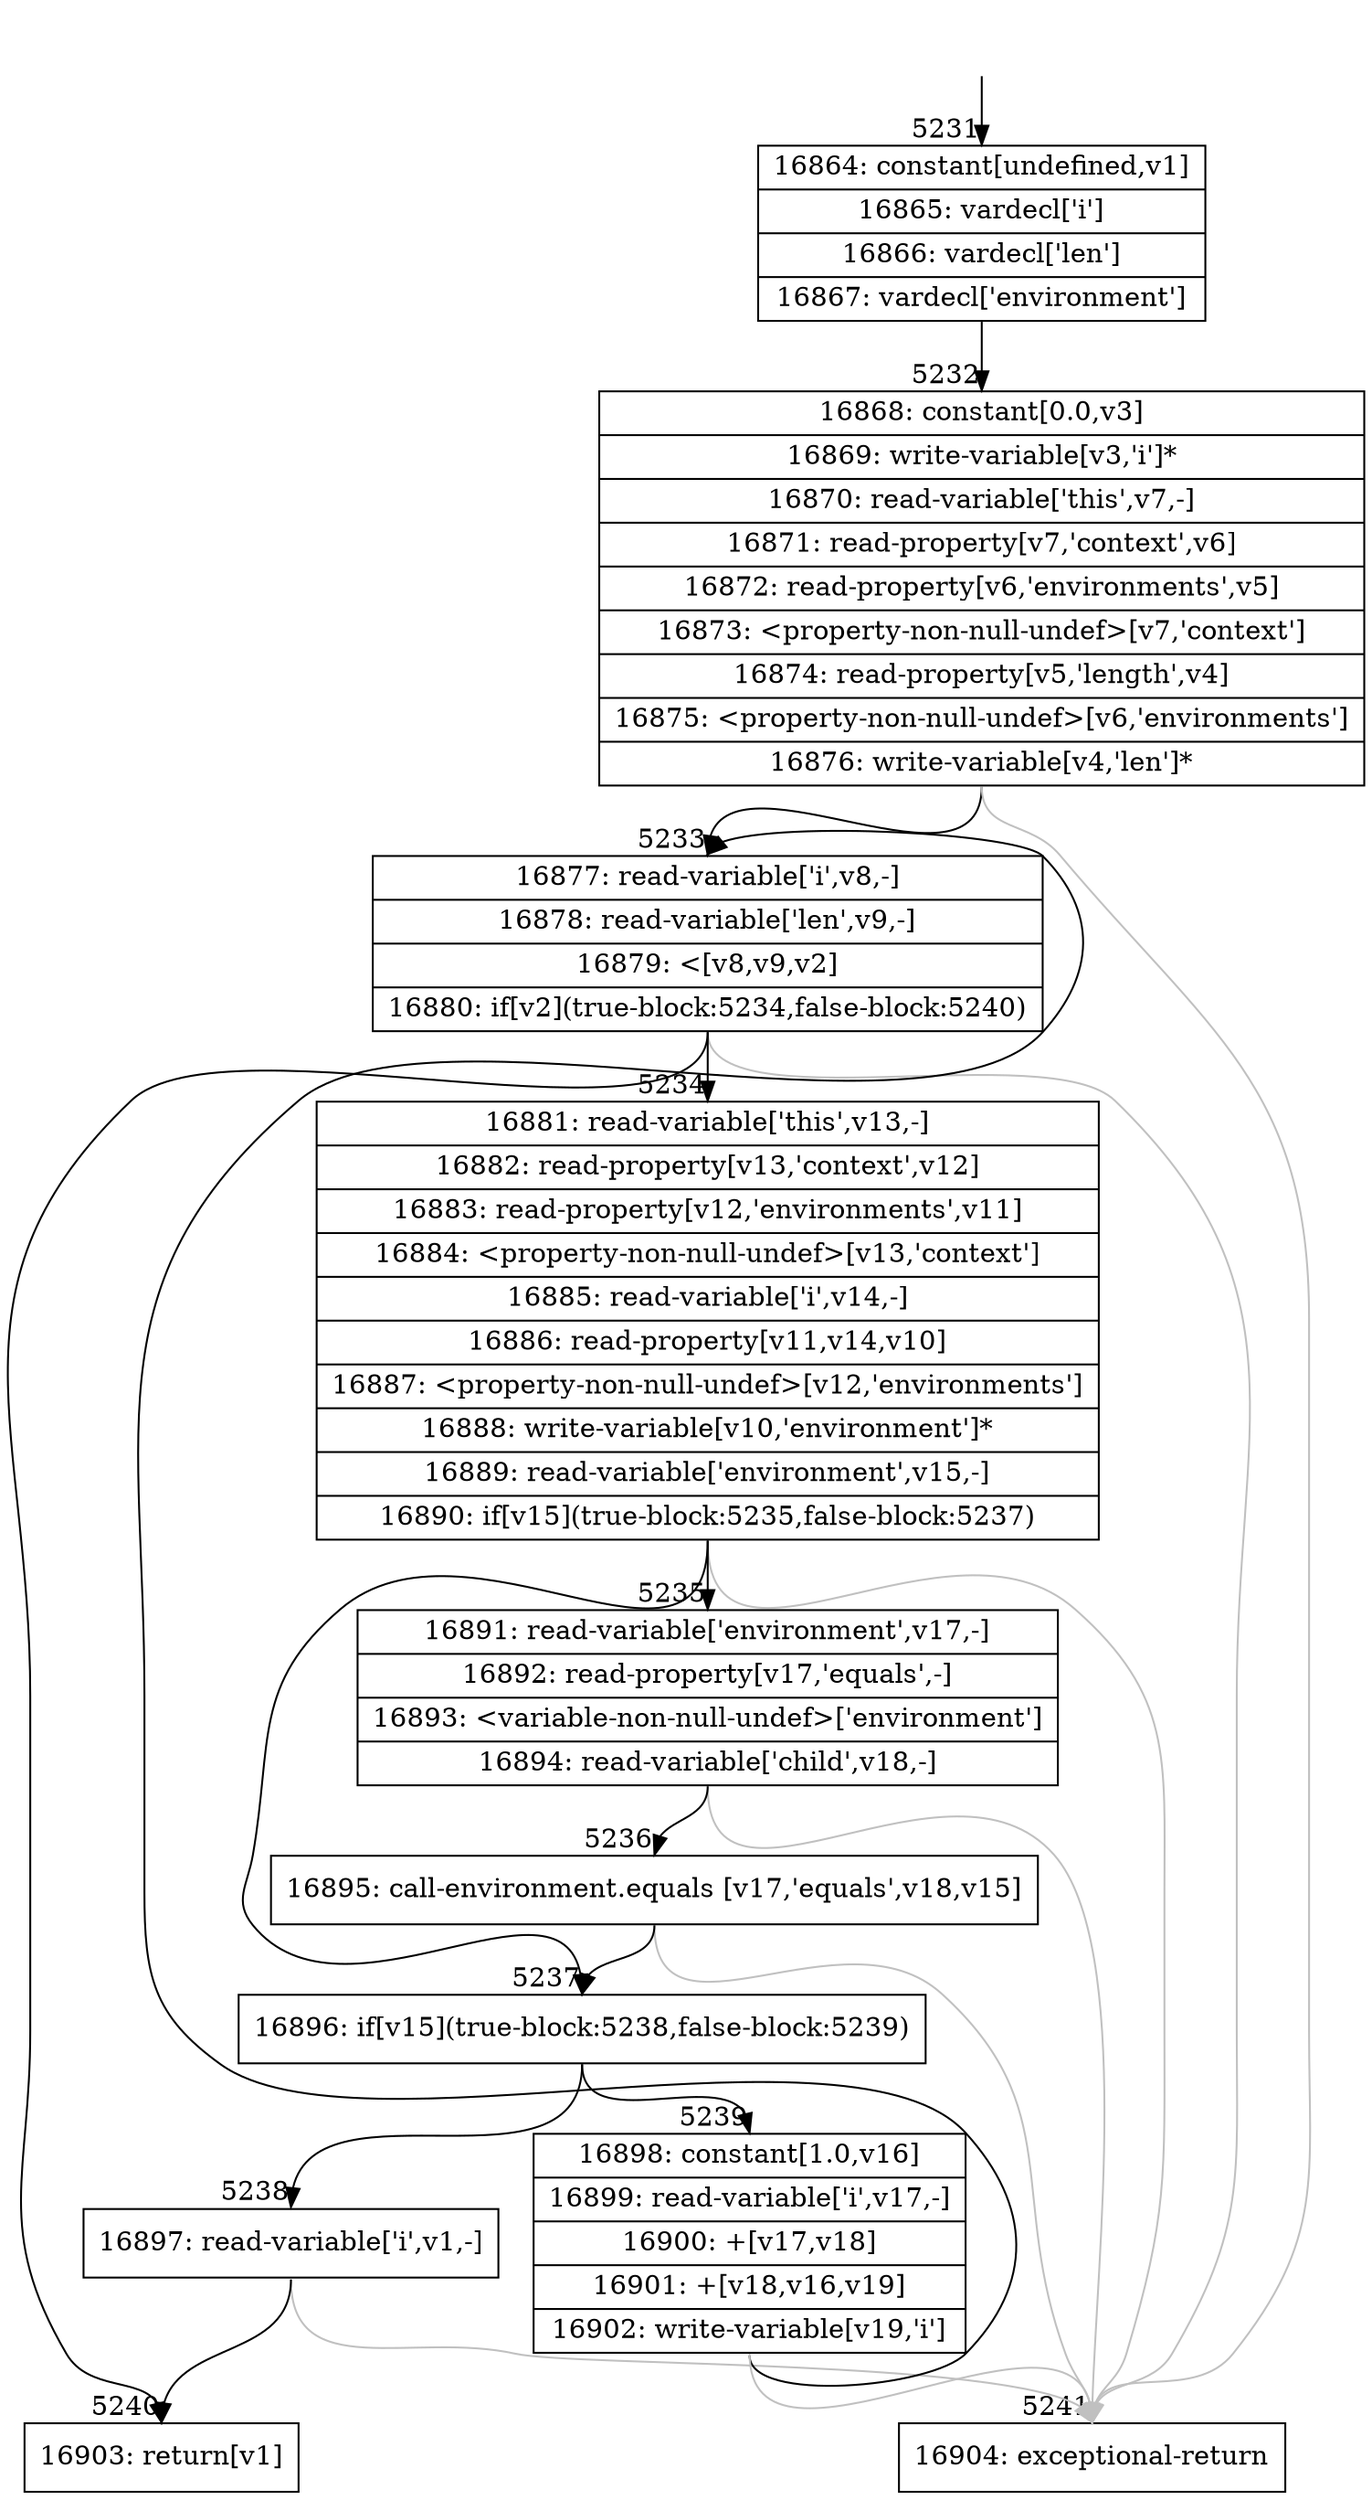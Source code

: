 digraph {
rankdir="TD"
BB_entry244[shape=none,label=""];
BB_entry244 -> BB5231 [tailport=s, headport=n, headlabel="    5231"]
BB5231 [shape=record label="{16864: constant[undefined,v1]|16865: vardecl['i']|16866: vardecl['len']|16867: vardecl['environment']}" ] 
BB5231 -> BB5232 [tailport=s, headport=n, headlabel="      5232"]
BB5232 [shape=record label="{16868: constant[0.0,v3]|16869: write-variable[v3,'i']*|16870: read-variable['this',v7,-]|16871: read-property[v7,'context',v6]|16872: read-property[v6,'environments',v5]|16873: \<property-non-null-undef\>[v7,'context']|16874: read-property[v5,'length',v4]|16875: \<property-non-null-undef\>[v6,'environments']|16876: write-variable[v4,'len']*}" ] 
BB5232 -> BB5233 [tailport=s, headport=n, headlabel="      5233"]
BB5232 -> BB5241 [tailport=s, headport=n, color=gray, headlabel="      5241"]
BB5233 [shape=record label="{16877: read-variable['i',v8,-]|16878: read-variable['len',v9,-]|16879: \<[v8,v9,v2]|16880: if[v2](true-block:5234,false-block:5240)}" ] 
BB5233 -> BB5234 [tailport=s, headport=n, headlabel="      5234"]
BB5233 -> BB5240 [tailport=s, headport=n, headlabel="      5240"]
BB5233 -> BB5241 [tailport=s, headport=n, color=gray]
BB5234 [shape=record label="{16881: read-variable['this',v13,-]|16882: read-property[v13,'context',v12]|16883: read-property[v12,'environments',v11]|16884: \<property-non-null-undef\>[v13,'context']|16885: read-variable['i',v14,-]|16886: read-property[v11,v14,v10]|16887: \<property-non-null-undef\>[v12,'environments']|16888: write-variable[v10,'environment']*|16889: read-variable['environment',v15,-]|16890: if[v15](true-block:5235,false-block:5237)}" ] 
BB5234 -> BB5237 [tailport=s, headport=n, headlabel="      5237"]
BB5234 -> BB5235 [tailport=s, headport=n, headlabel="      5235"]
BB5234 -> BB5241 [tailport=s, headport=n, color=gray]
BB5235 [shape=record label="{16891: read-variable['environment',v17,-]|16892: read-property[v17,'equals',-]|16893: \<variable-non-null-undef\>['environment']|16894: read-variable['child',v18,-]}" ] 
BB5235 -> BB5236 [tailport=s, headport=n, headlabel="      5236"]
BB5235 -> BB5241 [tailport=s, headport=n, color=gray]
BB5236 [shape=record label="{16895: call-environment.equals [v17,'equals',v18,v15]}" ] 
BB5236 -> BB5237 [tailport=s, headport=n]
BB5236 -> BB5241 [tailport=s, headport=n, color=gray]
BB5237 [shape=record label="{16896: if[v15](true-block:5238,false-block:5239)}" ] 
BB5237 -> BB5238 [tailport=s, headport=n, headlabel="      5238"]
BB5237 -> BB5239 [tailport=s, headport=n, headlabel="      5239"]
BB5238 [shape=record label="{16897: read-variable['i',v1,-]}" ] 
BB5238 -> BB5240 [tailport=s, headport=n]
BB5238 -> BB5241 [tailport=s, headport=n, color=gray]
BB5239 [shape=record label="{16898: constant[1.0,v16]|16899: read-variable['i',v17,-]|16900: +[v17,v18]|16901: +[v18,v16,v19]|16902: write-variable[v19,'i']}" ] 
BB5239 -> BB5233 [tailport=s, headport=n]
BB5239 -> BB5241 [tailport=s, headport=n, color=gray]
BB5240 [shape=record label="{16903: return[v1]}" ] 
BB5241 [shape=record label="{16904: exceptional-return}" ] 
//#$~ 3371
}

